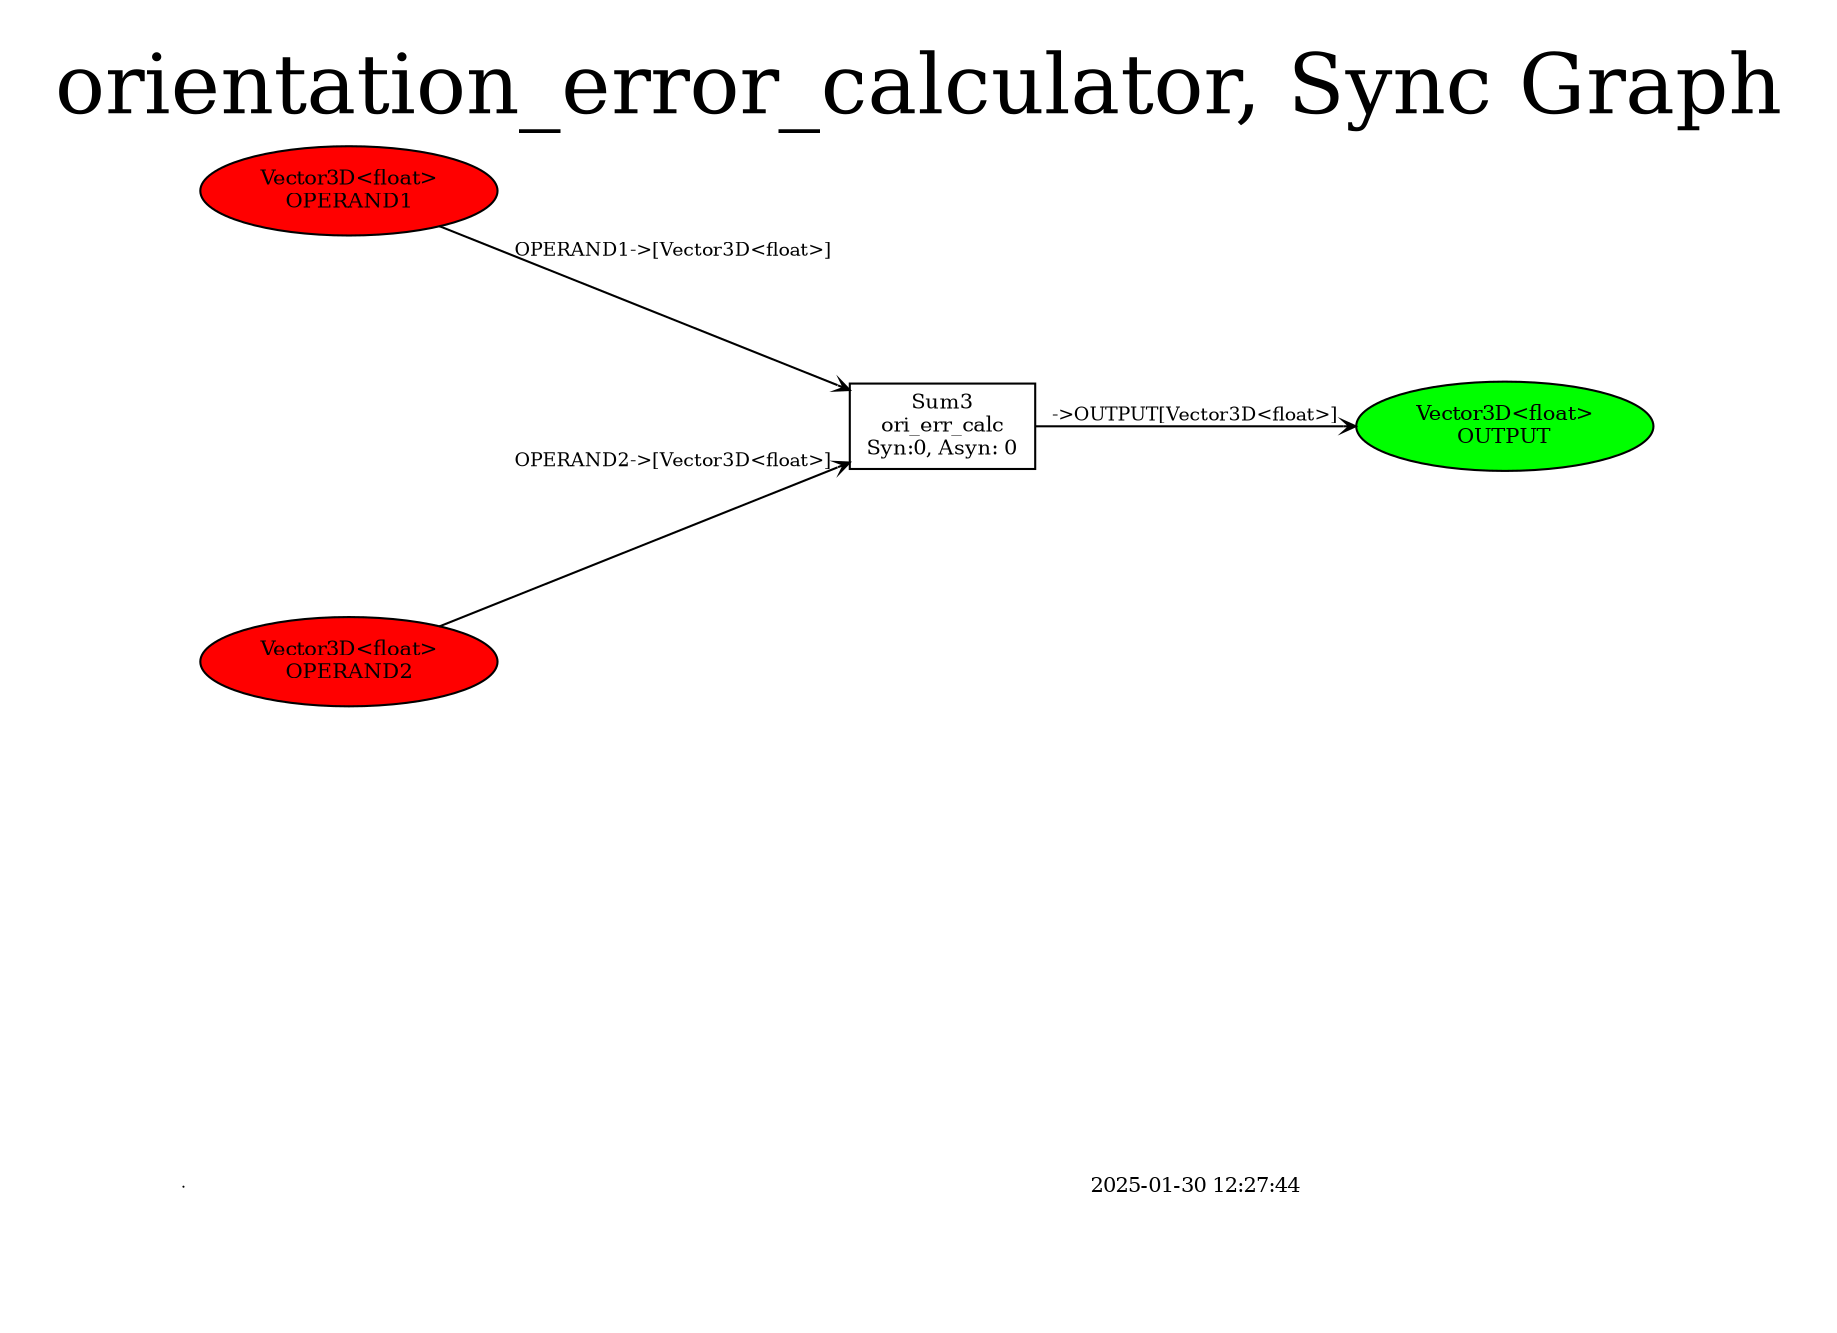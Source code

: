 digraph G {
// Node for the image
node [shape=none, label="", width=0, height=0];
// Image node
imageNode [image="Media/as_built_rotated.png", width=1.0, height=1.0, fixedsize=true];
// Invisible subgraph to help with positioning
subgraph cluster0 {
label = "";
style = invis; // Makes this subgraph invisible
// Invisible node to help position the image node
invisNode [shape=point, width=0, height=0, label=""];
// Text node
textNode [label="2025-01-30 12:27:44", shape=plaintext, fontsize=10];
// Positioning nodes
invisNode -> imageNode [style=invis]; // Makes the edge invisible
imageNode -> textNode [style=invis]; // Connects image node to text node with invisible edge
}
{rank=source;invisNode;}
label="orientation_error_calculator, Sync Graph"
labelloc="t"
;fontsize=40;
rankdir="LR"
graph[center=true, margin=0.2, nodesep=1.5, ranksep=0.15]
node[ shape=box,fontsize=10]
edge[weight=1.2,arrowsize=0.6, arrowhead=vee,fontsize=9]
  1 -> 0 [label="OPERAND1->[Vector3D<float>]",style="solid"];
  2 -> 0 [label="OPERAND2->[Vector3D<float>]",style="solid"];
  0 -> 3 [label="->OUTPUT[Vector3D<float>]",style="solid"];
  0[label="Sum3\nori_err_calc\nSyn:0, Asyn: 0", shape=box];
  1[style=filled,fillcolor=red,label="Vector3D<float>\nOPERAND1", shape=ellipse];
  2[style=filled,fillcolor=red,label="Vector3D<float>\nOPERAND2", shape=ellipse];
  3[style=filled,fillcolor=green,label="Vector3D<float>\nOUTPUT", shape=ellipse];
}
